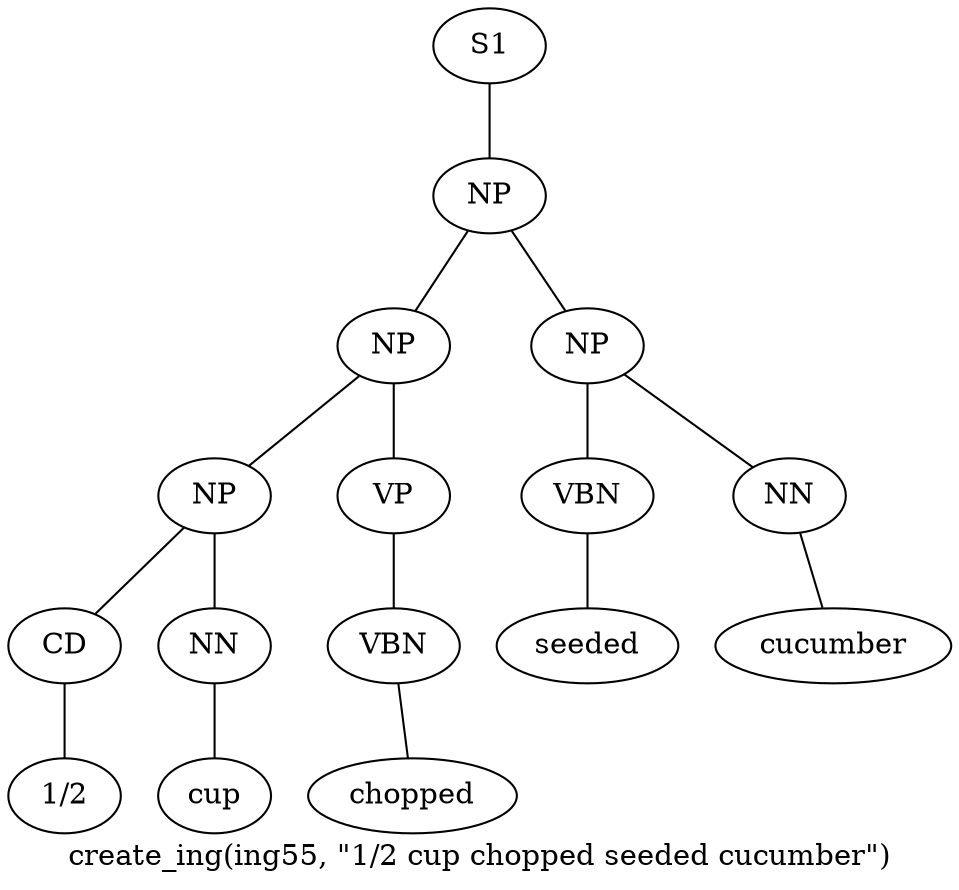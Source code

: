 graph SyntaxGraph {
	label = "create_ing(ing55, \"1/2 cup chopped seeded cucumber\")";
	Node0 [label="S1"];
	Node1 [label="NP"];
	Node2 [label="NP"];
	Node3 [label="NP"];
	Node4 [label="CD"];
	Node5 [label="1/2"];
	Node6 [label="NN"];
	Node7 [label="cup"];
	Node8 [label="VP"];
	Node9 [label="VBN"];
	Node10 [label="chopped"];
	Node11 [label="NP"];
	Node12 [label="VBN"];
	Node13 [label="seeded"];
	Node14 [label="NN"];
	Node15 [label="cucumber"];

	Node0 -- Node1;
	Node1 -- Node2;
	Node1 -- Node11;
	Node2 -- Node3;
	Node2 -- Node8;
	Node3 -- Node4;
	Node3 -- Node6;
	Node4 -- Node5;
	Node6 -- Node7;
	Node8 -- Node9;
	Node9 -- Node10;
	Node11 -- Node12;
	Node11 -- Node14;
	Node12 -- Node13;
	Node14 -- Node15;
}